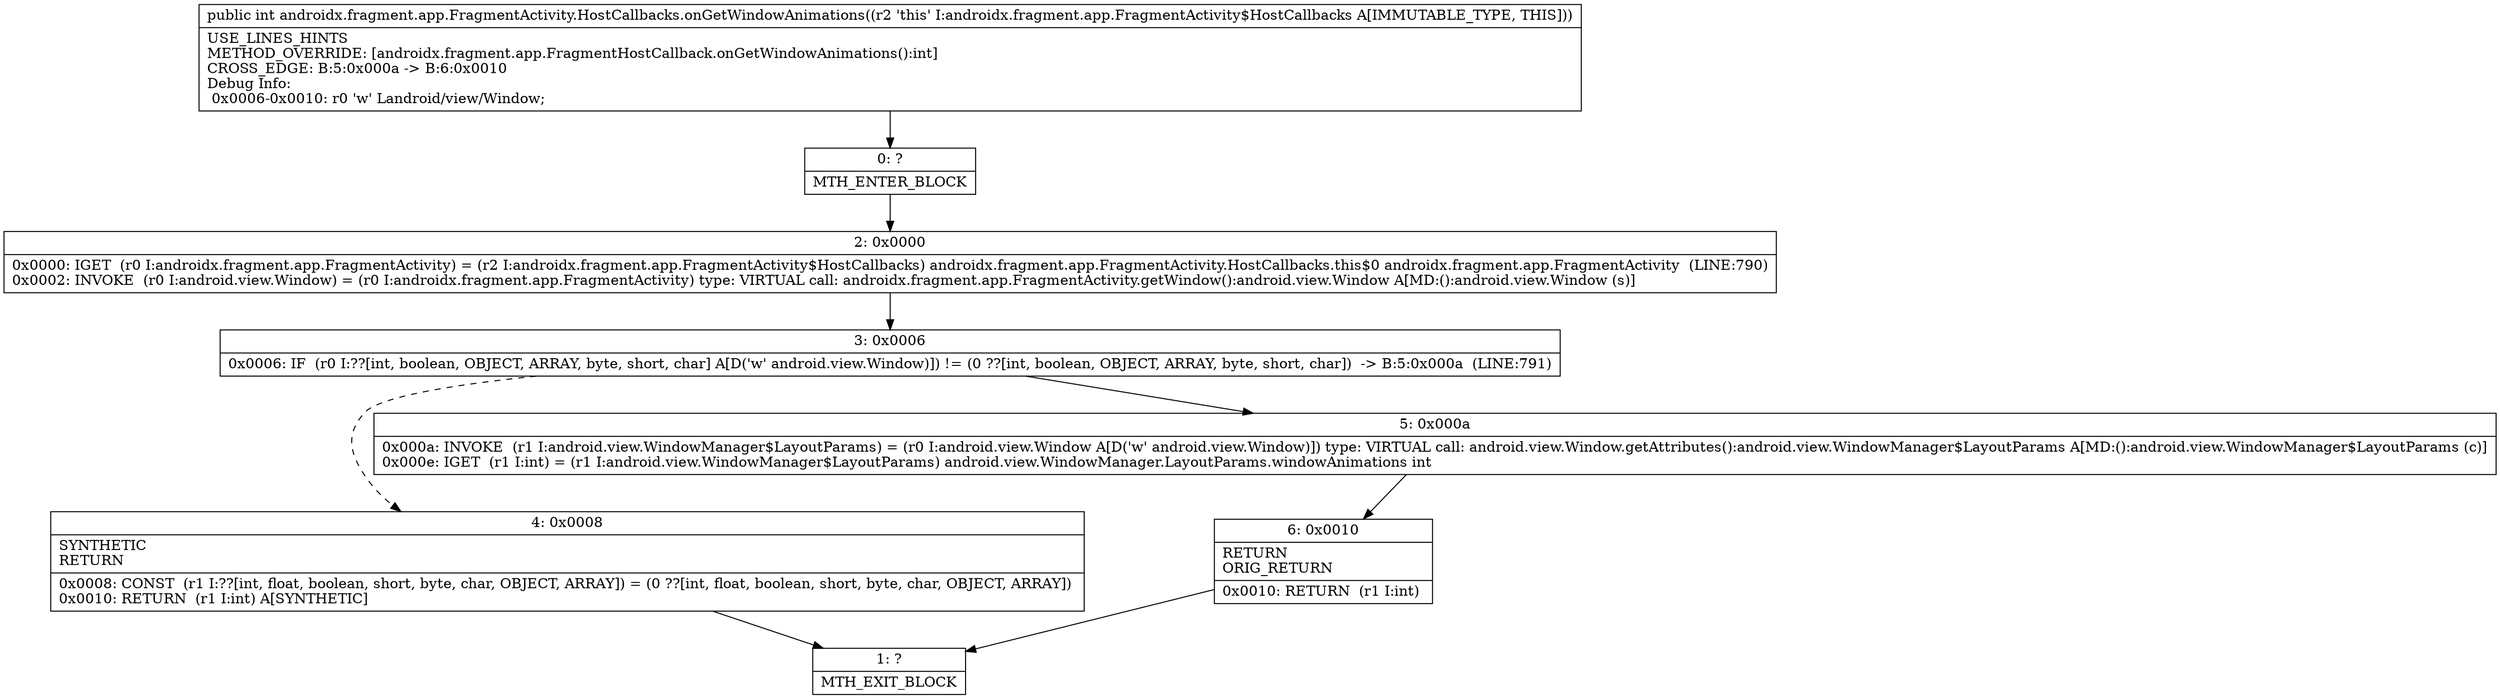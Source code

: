 digraph "CFG forandroidx.fragment.app.FragmentActivity.HostCallbacks.onGetWindowAnimations()I" {
Node_0 [shape=record,label="{0\:\ ?|MTH_ENTER_BLOCK\l}"];
Node_2 [shape=record,label="{2\:\ 0x0000|0x0000: IGET  (r0 I:androidx.fragment.app.FragmentActivity) = (r2 I:androidx.fragment.app.FragmentActivity$HostCallbacks) androidx.fragment.app.FragmentActivity.HostCallbacks.this$0 androidx.fragment.app.FragmentActivity  (LINE:790)\l0x0002: INVOKE  (r0 I:android.view.Window) = (r0 I:androidx.fragment.app.FragmentActivity) type: VIRTUAL call: androidx.fragment.app.FragmentActivity.getWindow():android.view.Window A[MD:():android.view.Window (s)]\l}"];
Node_3 [shape=record,label="{3\:\ 0x0006|0x0006: IF  (r0 I:??[int, boolean, OBJECT, ARRAY, byte, short, char] A[D('w' android.view.Window)]) != (0 ??[int, boolean, OBJECT, ARRAY, byte, short, char])  \-\> B:5:0x000a  (LINE:791)\l}"];
Node_4 [shape=record,label="{4\:\ 0x0008|SYNTHETIC\lRETURN\l|0x0008: CONST  (r1 I:??[int, float, boolean, short, byte, char, OBJECT, ARRAY]) = (0 ??[int, float, boolean, short, byte, char, OBJECT, ARRAY]) \l0x0010: RETURN  (r1 I:int) A[SYNTHETIC]\l}"];
Node_1 [shape=record,label="{1\:\ ?|MTH_EXIT_BLOCK\l}"];
Node_5 [shape=record,label="{5\:\ 0x000a|0x000a: INVOKE  (r1 I:android.view.WindowManager$LayoutParams) = (r0 I:android.view.Window A[D('w' android.view.Window)]) type: VIRTUAL call: android.view.Window.getAttributes():android.view.WindowManager$LayoutParams A[MD:():android.view.WindowManager$LayoutParams (c)]\l0x000e: IGET  (r1 I:int) = (r1 I:android.view.WindowManager$LayoutParams) android.view.WindowManager.LayoutParams.windowAnimations int \l}"];
Node_6 [shape=record,label="{6\:\ 0x0010|RETURN\lORIG_RETURN\l|0x0010: RETURN  (r1 I:int) \l}"];
MethodNode[shape=record,label="{public int androidx.fragment.app.FragmentActivity.HostCallbacks.onGetWindowAnimations((r2 'this' I:androidx.fragment.app.FragmentActivity$HostCallbacks A[IMMUTABLE_TYPE, THIS]))  | USE_LINES_HINTS\lMETHOD_OVERRIDE: [androidx.fragment.app.FragmentHostCallback.onGetWindowAnimations():int]\lCROSS_EDGE: B:5:0x000a \-\> B:6:0x0010\lDebug Info:\l  0x0006\-0x0010: r0 'w' Landroid\/view\/Window;\l}"];
MethodNode -> Node_0;Node_0 -> Node_2;
Node_2 -> Node_3;
Node_3 -> Node_4[style=dashed];
Node_3 -> Node_5;
Node_4 -> Node_1;
Node_5 -> Node_6;
Node_6 -> Node_1;
}

